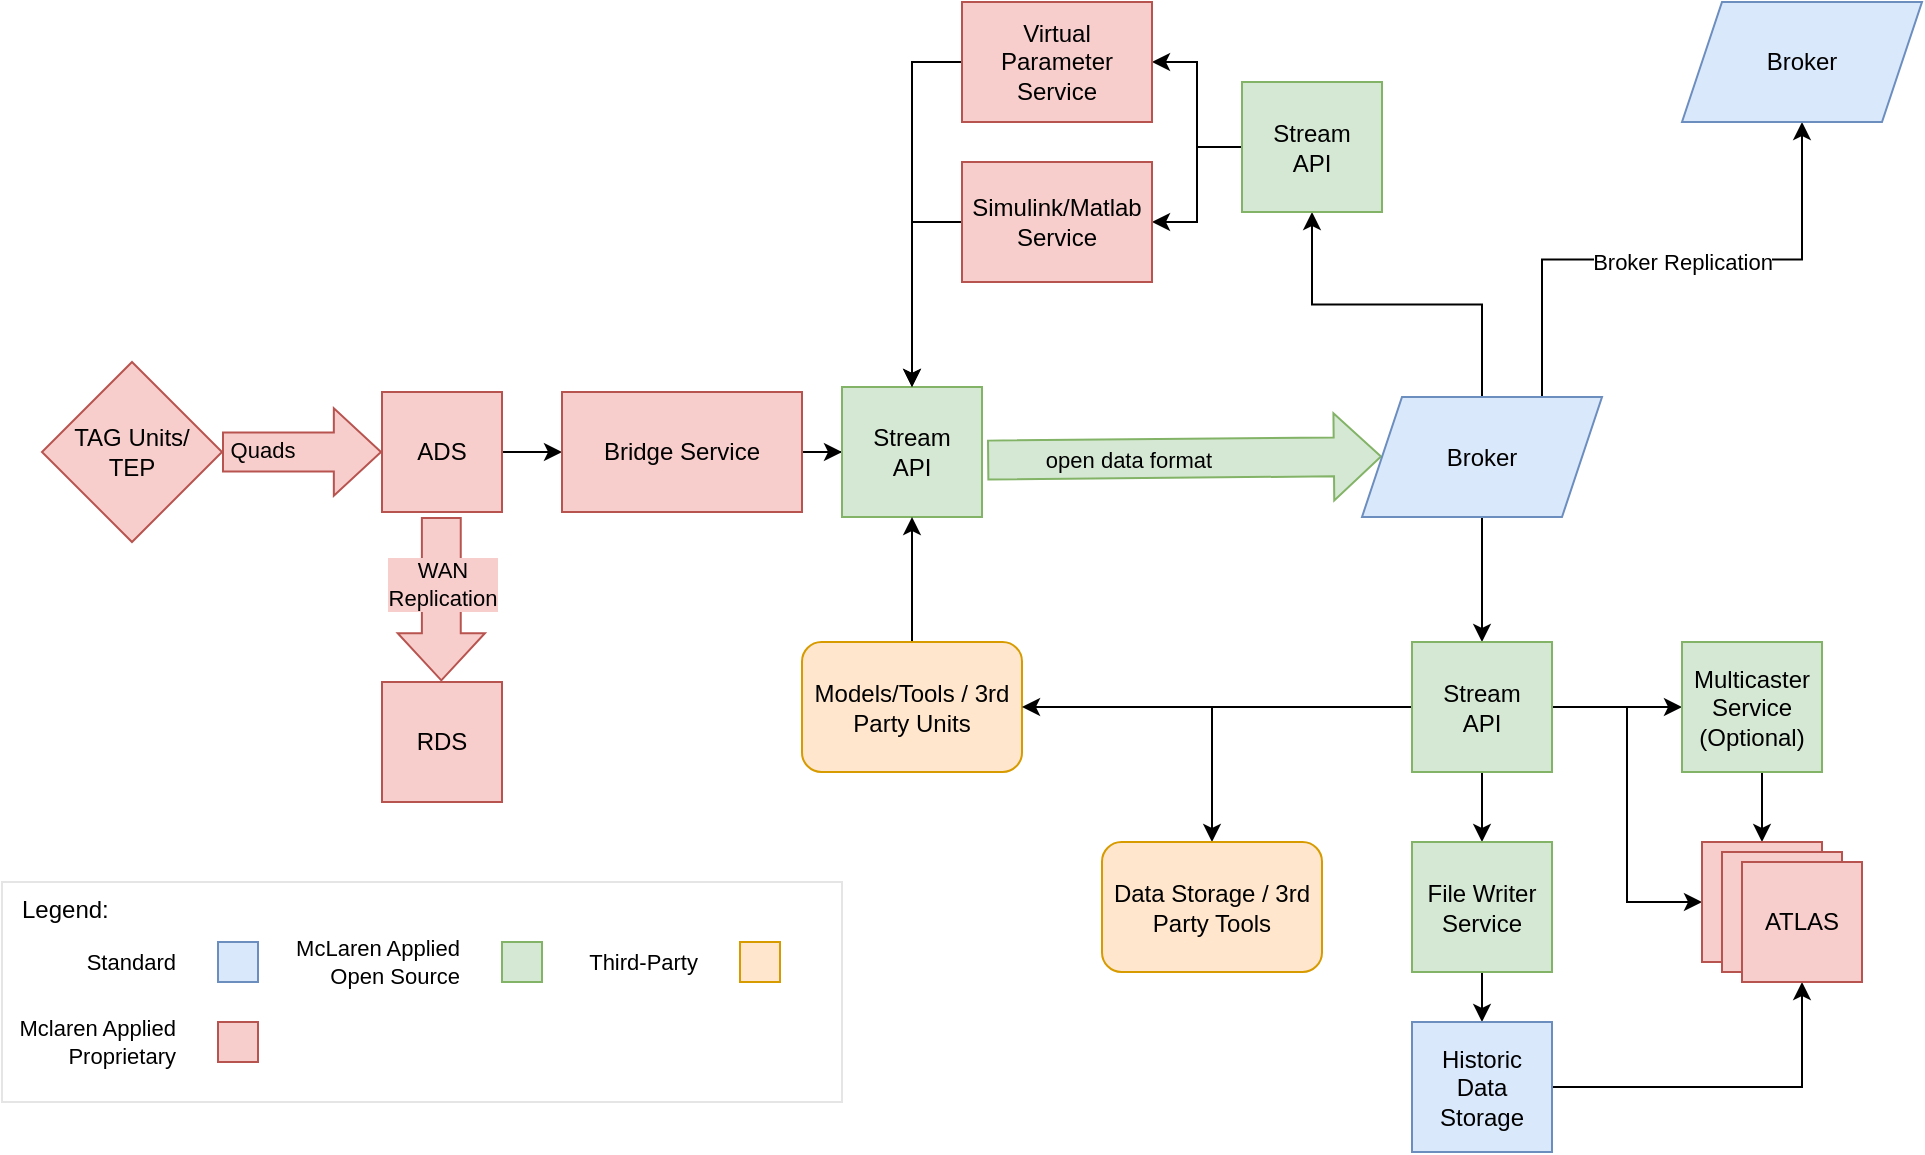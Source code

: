 <mxfile version="24.6.4" type="device">
  <diagram name="Page-1" id="u3mzvMPkxlU4ujAfn3zo">
    <mxGraphModel dx="2026" dy="1111" grid="1" gridSize="10" guides="1" tooltips="1" connect="1" arrows="1" fold="1" page="1" pageScale="1" pageWidth="1169" pageHeight="827" math="0" shadow="0">
      <root>
        <mxCell id="0" />
        <mxCell id="1" parent="0" />
        <mxCell id="CYu14Wp-lPYjv29uujxx-2" value="TAG Units/&lt;br&gt;TEP" style="rhombus;whiteSpace=wrap;html=1;fillColor=#f8cecc;strokeColor=#b85450;" parent="1" vertex="1">
          <mxGeometry x="70" y="400" width="90" height="90" as="geometry" />
        </mxCell>
        <mxCell id="CYu14Wp-lPYjv29uujxx-3" value="" style="shape=flexArrow;endArrow=classic;html=1;rounded=0;exitX=1;exitY=0.5;exitDx=0;exitDy=0;endWidth=23.184;endSize=7.526;width=19.429;fillColor=#f8cecc;strokeColor=#b85450;" parent="1" source="CYu14Wp-lPYjv29uujxx-2" edge="1">
          <mxGeometry width="50" height="50" relative="1" as="geometry">
            <mxPoint x="280" y="610" as="sourcePoint" />
            <mxPoint x="240" y="445" as="targetPoint" />
          </mxGeometry>
        </mxCell>
        <mxCell id="CYu14Wp-lPYjv29uujxx-4" value="Quads" style="edgeLabel;html=1;align=center;verticalAlign=middle;resizable=0;points=[];labelBackgroundColor=none;" parent="CYu14Wp-lPYjv29uujxx-3" vertex="1" connectable="0">
          <mxGeometry x="-0.516" y="1" relative="1" as="geometry">
            <mxPoint as="offset" />
          </mxGeometry>
        </mxCell>
        <mxCell id="CYu14Wp-lPYjv29uujxx-17" value="" style="edgeStyle=orthogonalEdgeStyle;rounded=0;orthogonalLoop=1;jettySize=auto;html=1;" parent="1" source="CYu14Wp-lPYjv29uujxx-7" target="CYu14Wp-lPYjv29uujxx-8" edge="1">
          <mxGeometry relative="1" as="geometry" />
        </mxCell>
        <mxCell id="CYu14Wp-lPYjv29uujxx-7" value="ADS" style="rounded=0;whiteSpace=wrap;html=1;fillColor=#f8cecc;strokeColor=#b85450;" parent="1" vertex="1">
          <mxGeometry x="240" y="415" width="60" height="60" as="geometry" />
        </mxCell>
        <mxCell id="CYu14Wp-lPYjv29uujxx-18" value="" style="edgeStyle=orthogonalEdgeStyle;rounded=0;orthogonalLoop=1;jettySize=auto;html=1;entryX=0;entryY=0.5;entryDx=0;entryDy=0;" parent="1" source="CYu14Wp-lPYjv29uujxx-8" target="CYu14Wp-lPYjv29uujxx-11" edge="1">
          <mxGeometry relative="1" as="geometry" />
        </mxCell>
        <mxCell id="CYu14Wp-lPYjv29uujxx-8" value="Bridge Service" style="rounded=0;whiteSpace=wrap;html=1;fillColor=#f8cecc;strokeColor=#b85450;" parent="1" vertex="1">
          <mxGeometry x="330" y="415" width="120" height="60" as="geometry" />
        </mxCell>
        <mxCell id="CYu14Wp-lPYjv29uujxx-11" value="Stream&lt;br&gt;API" style="rounded=0;whiteSpace=wrap;html=1;fillColor=#d5e8d4;strokeColor=#82b366;" parent="1" vertex="1">
          <mxGeometry x="470" y="412.5" width="70" height="65" as="geometry" />
        </mxCell>
        <mxCell id="CYu14Wp-lPYjv29uujxx-13" value="" style="shape=flexArrow;endArrow=classic;html=1;rounded=0;endWidth=23.184;endSize=7.526;width=19.429;fillColor=#d5e8d4;strokeColor=#82b366;exitX=1.037;exitY=0.562;exitDx=0;exitDy=0;exitPerimeter=0;" parent="1" source="CYu14Wp-lPYjv29uujxx-11" edge="1">
          <mxGeometry width="50" height="50" relative="1" as="geometry">
            <mxPoint x="580" y="450" as="sourcePoint" />
            <mxPoint x="740" y="447.21" as="targetPoint" />
          </mxGeometry>
        </mxCell>
        <mxCell id="CYu14Wp-lPYjv29uujxx-16" value="open data format" style="edgeLabel;html=1;align=center;verticalAlign=middle;resizable=0;points=[];labelBackgroundColor=none;" parent="CYu14Wp-lPYjv29uujxx-13" vertex="1" connectable="0">
          <mxGeometry x="-0.543" relative="1" as="geometry">
            <mxPoint x="25" as="offset" />
          </mxGeometry>
        </mxCell>
        <mxCell id="CYu14Wp-lPYjv29uujxx-28" value="" style="group" parent="1" vertex="1" connectable="0">
          <mxGeometry x="50" y="660" width="420" height="110" as="geometry" />
        </mxCell>
        <mxCell id="CYu14Wp-lPYjv29uujxx-21" value="Legend:" style="rounded=0;whiteSpace=wrap;html=1;opacity=10;align=left;verticalAlign=top;spacing=2;spacingLeft=8;fillColor=none;" parent="CYu14Wp-lPYjv29uujxx-28" vertex="1">
          <mxGeometry width="420" height="110" as="geometry" />
        </mxCell>
        <mxCell id="CYu14Wp-lPYjv29uujxx-22" value="McLaren Applied&lt;br&gt;Open Source" style="rounded=0;html=1;fillColor=#d5e8d4;strokeColor=#82b366;labelPosition=left;verticalLabelPosition=middle;align=right;verticalAlign=middle;spacingRight=20;spacingLeft=20;fontSize=11;" parent="CYu14Wp-lPYjv29uujxx-28" vertex="1">
          <mxGeometry x="250" y="30" width="20" height="20" as="geometry" />
        </mxCell>
        <mxCell id="CYu14Wp-lPYjv29uujxx-23" value="&lt;font style=&quot;font-size: 11px;&quot;&gt;Standard&lt;/font&gt;" style="rounded=0;html=1;fillColor=#dae8fc;strokeColor=#6c8ebf;labelPosition=left;verticalLabelPosition=middle;align=right;verticalAlign=middle;spacingRight=20;spacingLeft=20;fontSize=11;" parent="CYu14Wp-lPYjv29uujxx-28" vertex="1">
          <mxGeometry x="108" y="30" width="20" height="20" as="geometry" />
        </mxCell>
        <mxCell id="CYu14Wp-lPYjv29uujxx-24" value="&lt;font style=&quot;font-size: 11px;&quot;&gt;Third-Party&lt;/font&gt;" style="rounded=0;html=1;fillColor=#ffe6cc;strokeColor=#d79b00;labelPosition=left;verticalLabelPosition=middle;align=right;verticalAlign=middle;spacingRight=20;spacingLeft=20;fontSize=11;" parent="CYu14Wp-lPYjv29uujxx-28" vertex="1">
          <mxGeometry x="369" y="30" width="20" height="20" as="geometry" />
        </mxCell>
        <mxCell id="CYu14Wp-lPYjv29uujxx-25" value="&lt;font style=&quot;font-size: 11px;&quot;&gt;Mclaren Applied&lt;br&gt;Proprietary&lt;br&gt;&lt;/font&gt;" style="rounded=0;html=1;fillColor=#f8cecc;strokeColor=#b85450;labelPosition=left;verticalLabelPosition=middle;align=right;verticalAlign=middle;spacingRight=20;spacingLeft=20;fontSize=11;" parent="CYu14Wp-lPYjv29uujxx-28" vertex="1">
          <mxGeometry x="108" y="70" width="20" height="20" as="geometry" />
        </mxCell>
        <mxCell id="CYu14Wp-lPYjv29uujxx-34" style="edgeStyle=orthogonalEdgeStyle;rounded=0;orthogonalLoop=1;jettySize=auto;html=1;exitX=0.5;exitY=1;exitDx=0;exitDy=0;entryX=0.5;entryY=0;entryDx=0;entryDy=0;" parent="1" source="CYu14Wp-lPYjv29uujxx-29" target="CYu14Wp-lPYjv29uujxx-32" edge="1">
          <mxGeometry relative="1" as="geometry" />
        </mxCell>
        <mxCell id="CYu14Wp-lPYjv29uujxx-57" style="edgeStyle=orthogonalEdgeStyle;rounded=0;orthogonalLoop=1;jettySize=auto;html=1;exitX=0.5;exitY=0;exitDx=0;exitDy=0;" parent="1" source="CYu14Wp-lPYjv29uujxx-29" target="CYu14Wp-lPYjv29uujxx-56" edge="1">
          <mxGeometry relative="1" as="geometry" />
        </mxCell>
        <mxCell id="CYu14Wp-lPYjv29uujxx-70" style="edgeStyle=orthogonalEdgeStyle;rounded=0;orthogonalLoop=1;jettySize=auto;html=1;exitX=0.75;exitY=0;exitDx=0;exitDy=0;" parent="1" source="CYu14Wp-lPYjv29uujxx-29" target="CYu14Wp-lPYjv29uujxx-72" edge="1">
          <mxGeometry relative="1" as="geometry">
            <mxPoint x="880" y="280" as="targetPoint" />
          </mxGeometry>
        </mxCell>
        <mxCell id="CYu14Wp-lPYjv29uujxx-73" value="Broker Replication" style="edgeLabel;html=1;align=center;verticalAlign=middle;resizable=0;points=[];labelBackgroundColor=default;" parent="CYu14Wp-lPYjv29uujxx-70" vertex="1" connectable="0">
          <mxGeometry x="-0.054" y="-1" relative="1" as="geometry">
            <mxPoint x="12" as="offset" />
          </mxGeometry>
        </mxCell>
        <mxCell id="CYu14Wp-lPYjv29uujxx-29" value="Broker" style="shape=parallelogram;perimeter=parallelogramPerimeter;whiteSpace=wrap;html=1;fixedSize=1;fillColor=#dae8fc;strokeColor=#6c8ebf;" parent="1" vertex="1">
          <mxGeometry x="730" y="417.5" width="120" height="60" as="geometry" />
        </mxCell>
        <mxCell id="CYu14Wp-lPYjv29uujxx-31" value="" style="edgeStyle=orthogonalEdgeStyle;rounded=0;orthogonalLoop=1;jettySize=auto;html=1;" parent="1" source="CYu14Wp-lPYjv29uujxx-30" target="CYu14Wp-lPYjv29uujxx-11" edge="1">
          <mxGeometry relative="1" as="geometry" />
        </mxCell>
        <mxCell id="CYu14Wp-lPYjv29uujxx-30" value="Models/Tools / 3rd Party Units" style="rounded=1;whiteSpace=wrap;html=1;fillColor=#ffe6cc;strokeColor=#d79b00;" parent="1" vertex="1">
          <mxGeometry x="450" y="540" width="110" height="65" as="geometry" />
        </mxCell>
        <mxCell id="CYu14Wp-lPYjv29uujxx-36" style="edgeStyle=orthogonalEdgeStyle;rounded=0;orthogonalLoop=1;jettySize=auto;html=1;exitX=0;exitY=0.5;exitDx=0;exitDy=0;entryX=1;entryY=0.5;entryDx=0;entryDy=0;" parent="1" source="CYu14Wp-lPYjv29uujxx-32" target="CYu14Wp-lPYjv29uujxx-30" edge="1">
          <mxGeometry relative="1" as="geometry" />
        </mxCell>
        <mxCell id="CYu14Wp-lPYjv29uujxx-37" style="edgeStyle=orthogonalEdgeStyle;rounded=0;orthogonalLoop=1;jettySize=auto;html=1;exitX=0;exitY=0.5;exitDx=0;exitDy=0;" parent="1" source="CYu14Wp-lPYjv29uujxx-32" target="CYu14Wp-lPYjv29uujxx-35" edge="1">
          <mxGeometry relative="1" as="geometry" />
        </mxCell>
        <mxCell id="CYu14Wp-lPYjv29uujxx-39" style="edgeStyle=orthogonalEdgeStyle;rounded=0;orthogonalLoop=1;jettySize=auto;html=1;exitX=1;exitY=0.5;exitDx=0;exitDy=0;entryX=0;entryY=0.5;entryDx=0;entryDy=0;" parent="1" source="CYu14Wp-lPYjv29uujxx-32" target="CYu14Wp-lPYjv29uujxx-38" edge="1">
          <mxGeometry relative="1" as="geometry" />
        </mxCell>
        <mxCell id="CYu14Wp-lPYjv29uujxx-42" style="edgeStyle=orthogonalEdgeStyle;rounded=0;orthogonalLoop=1;jettySize=auto;html=1;exitX=1;exitY=0.5;exitDx=0;exitDy=0;entryX=0;entryY=0.5;entryDx=0;entryDy=0;" parent="1" source="CYu14Wp-lPYjv29uujxx-32" target="CYu14Wp-lPYjv29uujxx-40" edge="1">
          <mxGeometry relative="1" as="geometry" />
        </mxCell>
        <mxCell id="CYu14Wp-lPYjv29uujxx-49" style="edgeStyle=orthogonalEdgeStyle;rounded=0;orthogonalLoop=1;jettySize=auto;html=1;exitX=0.5;exitY=1;exitDx=0;exitDy=0;entryX=0.5;entryY=0;entryDx=0;entryDy=0;" parent="1" source="CYu14Wp-lPYjv29uujxx-32" target="CYu14Wp-lPYjv29uujxx-48" edge="1">
          <mxGeometry relative="1" as="geometry" />
        </mxCell>
        <mxCell id="CYu14Wp-lPYjv29uujxx-32" value="Stream&lt;br&gt;API" style="rounded=0;whiteSpace=wrap;html=1;fillColor=#d5e8d4;strokeColor=#82b366;" parent="1" vertex="1">
          <mxGeometry x="755" y="540" width="70" height="65" as="geometry" />
        </mxCell>
        <mxCell id="CYu14Wp-lPYjv29uujxx-35" value="Data Storage / 3rd Party Tools" style="rounded=1;whiteSpace=wrap;html=1;fillColor=#ffe6cc;strokeColor=#d79b00;" parent="1" vertex="1">
          <mxGeometry x="600" y="640" width="110" height="65" as="geometry" />
        </mxCell>
        <mxCell id="CYu14Wp-lPYjv29uujxx-41" style="edgeStyle=orthogonalEdgeStyle;rounded=0;orthogonalLoop=1;jettySize=auto;html=1;exitX=0.5;exitY=1;exitDx=0;exitDy=0;entryX=0.5;entryY=0;entryDx=0;entryDy=0;" parent="1" source="CYu14Wp-lPYjv29uujxx-38" target="CYu14Wp-lPYjv29uujxx-40" edge="1">
          <mxGeometry relative="1" as="geometry" />
        </mxCell>
        <mxCell id="CYu14Wp-lPYjv29uujxx-38" value="Multicaster Service&lt;br&gt;(Optional)" style="rounded=0;whiteSpace=wrap;html=1;fillColor=#d5e8d4;strokeColor=#82b366;" parent="1" vertex="1">
          <mxGeometry x="890" y="540" width="70" height="65" as="geometry" />
        </mxCell>
        <mxCell id="CYu14Wp-lPYjv29uujxx-55" style="edgeStyle=orthogonalEdgeStyle;rounded=0;orthogonalLoop=1;jettySize=auto;html=1;exitX=0.5;exitY=1;exitDx=0;exitDy=0;" parent="1" source="CYu14Wp-lPYjv29uujxx-48" target="CYu14Wp-lPYjv29uujxx-53" edge="1">
          <mxGeometry relative="1" as="geometry" />
        </mxCell>
        <mxCell id="CYu14Wp-lPYjv29uujxx-48" value="File Writer Service" style="rounded=0;whiteSpace=wrap;html=1;fillColor=#d5e8d4;strokeColor=#82b366;" parent="1" vertex="1">
          <mxGeometry x="755" y="640" width="70" height="65" as="geometry" />
        </mxCell>
        <mxCell id="CYu14Wp-lPYjv29uujxx-52" style="edgeStyle=orthogonalEdgeStyle;rounded=0;orthogonalLoop=1;jettySize=auto;html=1;entryX=0.5;entryY=1;entryDx=0;entryDy=0;" parent="1" source="CYu14Wp-lPYjv29uujxx-53" target="CYu14Wp-lPYjv29uujxx-44" edge="1">
          <mxGeometry relative="1" as="geometry">
            <mxPoint x="830" y="760" as="sourcePoint" />
          </mxGeometry>
        </mxCell>
        <mxCell id="CYu14Wp-lPYjv29uujxx-53" value="Historic Data Storage" style="rounded=0;whiteSpace=wrap;html=1;fillColor=#dae8fc;strokeColor=#6c8ebf;" parent="1" vertex="1">
          <mxGeometry x="755" y="730" width="70" height="65" as="geometry" />
        </mxCell>
        <mxCell id="CYu14Wp-lPYjv29uujxx-65" style="edgeStyle=orthogonalEdgeStyle;rounded=0;orthogonalLoop=1;jettySize=auto;html=1;exitX=0;exitY=0.5;exitDx=0;exitDy=0;" parent="1" source="CYu14Wp-lPYjv29uujxx-56" target="CYu14Wp-lPYjv29uujxx-64" edge="1">
          <mxGeometry relative="1" as="geometry" />
        </mxCell>
        <mxCell id="CYu14Wp-lPYjv29uujxx-67" style="edgeStyle=orthogonalEdgeStyle;rounded=0;orthogonalLoop=1;jettySize=auto;html=1;exitX=0;exitY=0.5;exitDx=0;exitDy=0;" parent="1" source="CYu14Wp-lPYjv29uujxx-56" target="CYu14Wp-lPYjv29uujxx-66" edge="1">
          <mxGeometry relative="1" as="geometry" />
        </mxCell>
        <mxCell id="CYu14Wp-lPYjv29uujxx-56" value="Stream&lt;br&gt;API" style="rounded=0;whiteSpace=wrap;html=1;fillColor=#d5e8d4;strokeColor=#82b366;" parent="1" vertex="1">
          <mxGeometry x="670" y="260" width="70" height="65" as="geometry" />
        </mxCell>
        <mxCell id="CYu14Wp-lPYjv29uujxx-69" style="edgeStyle=orthogonalEdgeStyle;rounded=0;orthogonalLoop=1;jettySize=auto;html=1;exitX=0;exitY=0.5;exitDx=0;exitDy=0;" parent="1" source="CYu14Wp-lPYjv29uujxx-64" target="CYu14Wp-lPYjv29uujxx-11" edge="1">
          <mxGeometry relative="1" as="geometry" />
        </mxCell>
        <mxCell id="CYu14Wp-lPYjv29uujxx-64" value="Simulink/Matlab Service" style="rounded=0;whiteSpace=wrap;html=1;fillColor=#f8cecc;strokeColor=#b85450;" parent="1" vertex="1">
          <mxGeometry x="530" y="300" width="95" height="60" as="geometry" />
        </mxCell>
        <mxCell id="CYu14Wp-lPYjv29uujxx-68" style="edgeStyle=orthogonalEdgeStyle;rounded=0;orthogonalLoop=1;jettySize=auto;html=1;exitX=0;exitY=0.5;exitDx=0;exitDy=0;" parent="1" source="CYu14Wp-lPYjv29uujxx-66" target="CYu14Wp-lPYjv29uujxx-11" edge="1">
          <mxGeometry relative="1" as="geometry" />
        </mxCell>
        <mxCell id="CYu14Wp-lPYjv29uujxx-66" value="Virtual Parameter Service" style="rounded=0;whiteSpace=wrap;html=1;fillColor=#f8cecc;strokeColor=#b85450;" parent="1" vertex="1">
          <mxGeometry x="530" y="220" width="95" height="60" as="geometry" />
        </mxCell>
        <mxCell id="CYu14Wp-lPYjv29uujxx-72" value="Broker" style="shape=parallelogram;perimeter=parallelogramPerimeter;whiteSpace=wrap;html=1;fixedSize=1;fillColor=#dae8fc;strokeColor=#6c8ebf;" parent="1" vertex="1">
          <mxGeometry x="890" y="220" width="120" height="60" as="geometry" />
        </mxCell>
        <mxCell id="CYu14Wp-lPYjv29uujxx-74" value="" style="shape=flexArrow;endArrow=classic;html=1;rounded=0;endWidth=23.184;endSize=7.526;width=19.429;fillColor=#f8cecc;strokeColor=#b85450;" parent="1" edge="1">
          <mxGeometry width="50" height="50" relative="1" as="geometry">
            <mxPoint x="269.66" y="477.5" as="sourcePoint" />
            <mxPoint x="269.66" y="559.66" as="targetPoint" />
          </mxGeometry>
        </mxCell>
        <mxCell id="CYu14Wp-lPYjv29uujxx-75" value="WAN &lt;br&gt;Replication" style="edgeLabel;html=1;align=center;verticalAlign=middle;resizable=0;points=[];labelBackgroundColor=#F8CECC;" parent="CYu14Wp-lPYjv29uujxx-74" vertex="1" connectable="0">
          <mxGeometry x="-0.516" y="1" relative="1" as="geometry">
            <mxPoint x="-1" y="13" as="offset" />
          </mxGeometry>
        </mxCell>
        <mxCell id="CYu14Wp-lPYjv29uujxx-76" value="RDS" style="rounded=0;whiteSpace=wrap;html=1;fillColor=#f8cecc;strokeColor=#b85450;" parent="1" vertex="1">
          <mxGeometry x="240" y="560" width="60" height="60" as="geometry" />
        </mxCell>
        <mxCell id="CYu14Wp-lPYjv29uujxx-77" value="" style="group" parent="1" vertex="1" connectable="0">
          <mxGeometry x="900" y="640" width="80" height="70" as="geometry" />
        </mxCell>
        <mxCell id="CYu14Wp-lPYjv29uujxx-40" value="ATLAS" style="rounded=0;whiteSpace=wrap;html=1;fillColor=#f8cecc;strokeColor=#b85450;" parent="CYu14Wp-lPYjv29uujxx-77" vertex="1">
          <mxGeometry width="60" height="60" as="geometry" />
        </mxCell>
        <mxCell id="CYu14Wp-lPYjv29uujxx-43" value="ATLAS" style="rounded=0;whiteSpace=wrap;html=1;fillColor=#f8cecc;strokeColor=#b85450;" parent="CYu14Wp-lPYjv29uujxx-77" vertex="1">
          <mxGeometry x="10" y="5" width="60" height="60" as="geometry" />
        </mxCell>
        <mxCell id="CYu14Wp-lPYjv29uujxx-44" value="ATLAS" style="rounded=0;whiteSpace=wrap;html=1;fillColor=#f8cecc;strokeColor=#b85450;" parent="CYu14Wp-lPYjv29uujxx-77" vertex="1">
          <mxGeometry x="20" y="10" width="60" height="60" as="geometry" />
        </mxCell>
      </root>
    </mxGraphModel>
  </diagram>
</mxfile>
